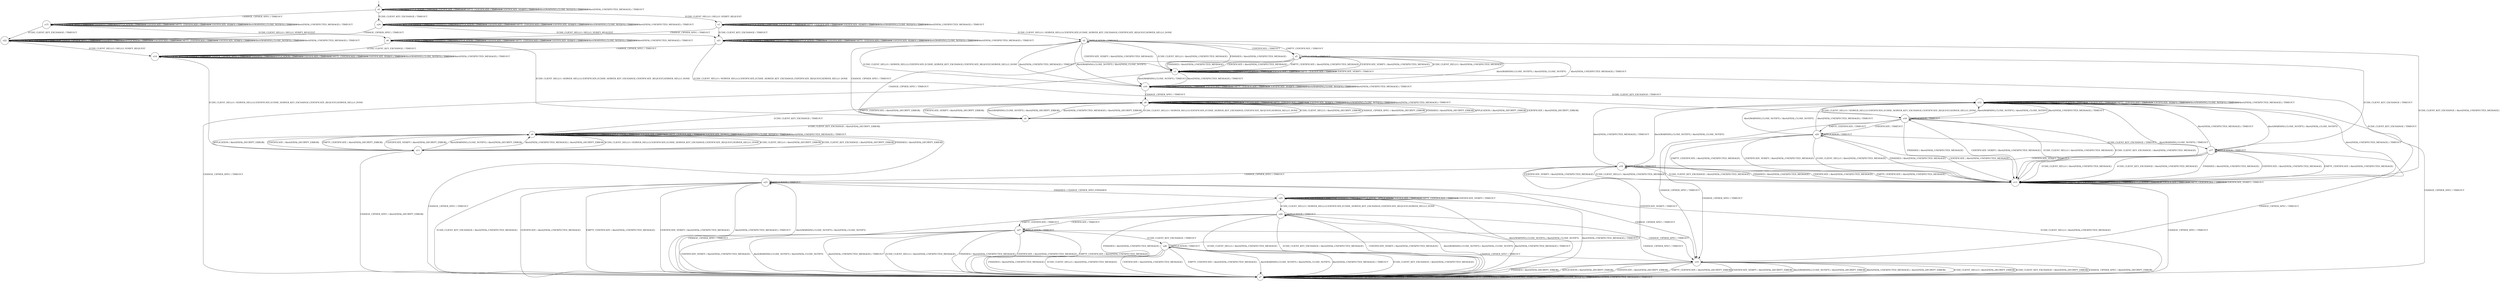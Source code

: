 digraph g {

	s0 [shape="circle" label="s0"];
	s1 [shape="circle" label="s1"];
	s2 [shape="circle" label="s2"];
	s3 [shape="circle" label="s3"];
	s4 [shape="circle" label="s4"];
	s5 [shape="circle" label="s5"];
	s6 [shape="circle" label="s6"];
	s7 [shape="circle" label="s7"];
	s8 [shape="circle" label="s8"];
	s9 [shape="circle" label="s9"];
	s10 [shape="circle" label="s10"];
	s11 [shape="circle" label="s11"];
	s12 [shape="circle" label="s12"];
	s13 [shape="circle" label="s13"];
	s14 [shape="circle" label="s14"];
	s15 [shape="circle" label="s15"];
	s16 [shape="circle" label="s16"];
	s17 [shape="circle" label="s17"];
	s18 [shape="circle" label="s18"];
	s19 [shape="circle" label="s19"];
	s20 [shape="circle" label="s20"];
	s21 [shape="circle" label="s21"];
	s22 [shape="circle" label="s22"];
	s23 [shape="circle" label="s23"];
	s24 [shape="circle" label="s24"];
	s25 [shape="circle" label="s25"];
	s26 [shape="circle" label="s26"];
	s27 [shape="circle" label="s27"];
	s28 [shape="circle" label="s28"];
	s0 -> s1 [label="ECDH_CLIENT_HELLO / HELLO_VERIFY_REQUEST"];
	s0 -> s24 [label="ECDH_CLIENT_KEY_EXCHANGE / TIMEOUT"];
	s0 -> s15 [label="CHANGE_CIPHER_SPEC / TIMEOUT"];
	s0 -> s0 [label="FINISHED / TIMEOUT"];
	s0 -> s0 [label="APPLICATION / TIMEOUT"];
	s0 -> s0 [label="CERTIFICATE / TIMEOUT"];
	s0 -> s0 [label="EMPTY_CERTIFICATE / TIMEOUT"];
	s0 -> s0 [label="CERTIFICATE_VERIFY / TIMEOUT"];
	s0 -> s0 [label="Alert(WARNING,CLOSE_NOTIFY) / TIMEOUT"];
	s0 -> s0 [label="Alert(FATAL,UNEXPECTED_MESSAGE) / TIMEOUT"];
	s1 -> s2 [label="ECDH_CLIENT_HELLO / SERVER_HELLO,CERTIFICATE,ECDHE_SERVER_KEY_EXCHANGE,CERTIFICATE_REQUEST,SERVER_HELLO_DONE"];
	s1 -> s21 [label="ECDH_CLIENT_KEY_EXCHANGE / TIMEOUT"];
	s1 -> s6 [label="CHANGE_CIPHER_SPEC / TIMEOUT"];
	s1 -> s1 [label="FINISHED / TIMEOUT"];
	s1 -> s1 [label="APPLICATION / TIMEOUT"];
	s1 -> s1 [label="CERTIFICATE / TIMEOUT"];
	s1 -> s1 [label="EMPTY_CERTIFICATE / TIMEOUT"];
	s1 -> s1 [label="CERTIFICATE_VERIFY / TIMEOUT"];
	s1 -> s1 [label="Alert(WARNING,CLOSE_NOTIFY) / TIMEOUT"];
	s1 -> s1 [label="Alert(FATAL,UNEXPECTED_MESSAGE) / TIMEOUT"];
	s2 -> s3 [label="ECDH_CLIENT_HELLO / Alert(FATAL,UNEXPECTED_MESSAGE)"];
	s2 -> s13 [label="ECDH_CLIENT_KEY_EXCHANGE / Alert(FATAL,UNEXPECTED_MESSAGE)"];
	s2 -> s4 [label="CHANGE_CIPHER_SPEC / TIMEOUT"];
	s2 -> s3 [label="FINISHED / Alert(FATAL,UNEXPECTED_MESSAGE)"];
	s2 -> s2 [label="APPLICATION / TIMEOUT"];
	s2 -> s5 [label="CERTIFICATE / TIMEOUT"];
	s2 -> s5 [label="EMPTY_CERTIFICATE / TIMEOUT"];
	s2 -> s3 [label="CERTIFICATE_VERIFY / Alert(FATAL,UNEXPECTED_MESSAGE)"];
	s2 -> s10 [label="Alert(WARNING,CLOSE_NOTIFY) / Alert(FATAL,CLOSE_NOTIFY)"];
	s2 -> s10 [label="Alert(FATAL,UNEXPECTED_MESSAGE) / TIMEOUT"];
	s3 -> s3 [label="ECDH_CLIENT_HELLO / TIMEOUT"];
	s3 -> s13 [label="ECDH_CLIENT_KEY_EXCHANGE / TIMEOUT"];
	s3 -> s7 [label="CHANGE_CIPHER_SPEC / TIMEOUT"];
	s3 -> s3 [label="FINISHED / TIMEOUT"];
	s3 -> s3 [label="APPLICATION / TIMEOUT"];
	s3 -> s3 [label="CERTIFICATE / TIMEOUT"];
	s3 -> s3 [label="EMPTY_CERTIFICATE / TIMEOUT"];
	s3 -> s3 [label="CERTIFICATE_VERIFY / TIMEOUT"];
	s3 -> s10 [label="Alert(WARNING,CLOSE_NOTIFY) / TIMEOUT"];
	s3 -> s10 [label="Alert(FATAL,UNEXPECTED_MESSAGE) / TIMEOUT"];
	s4 -> s8 [label="ECDH_CLIENT_HELLO / Alert(FATAL,DECRYPT_ERROR)"];
	s4 -> s9 [label="ECDH_CLIENT_KEY_EXCHANGE / Alert(FATAL,DECRYPT_ERROR)"];
	s4 -> s8 [label="CHANGE_CIPHER_SPEC / Alert(FATAL,DECRYPT_ERROR)"];
	s4 -> s8 [label="FINISHED / Alert(FATAL,DECRYPT_ERROR)"];
	s4 -> s8 [label="APPLICATION / Alert(FATAL,DECRYPT_ERROR)"];
	s4 -> s8 [label="CERTIFICATE / Alert(FATAL,DECRYPT_ERROR)"];
	s4 -> s8 [label="EMPTY_CERTIFICATE / Alert(FATAL,DECRYPT_ERROR)"];
	s4 -> s8 [label="CERTIFICATE_VERIFY / Alert(FATAL,DECRYPT_ERROR)"];
	s4 -> s8 [label="Alert(WARNING,CLOSE_NOTIFY) / Alert(FATAL,DECRYPT_ERROR)"];
	s4 -> s8 [label="Alert(FATAL,UNEXPECTED_MESSAGE) / Alert(FATAL,DECRYPT_ERROR)"];
	s5 -> s3 [label="ECDH_CLIENT_HELLO / Alert(FATAL,UNEXPECTED_MESSAGE)"];
	s5 -> s17 [label="ECDH_CLIENT_KEY_EXCHANGE / TIMEOUT"];
	s5 -> s4 [label="CHANGE_CIPHER_SPEC / TIMEOUT"];
	s5 -> s3 [label="FINISHED / Alert(FATAL,UNEXPECTED_MESSAGE)"];
	s5 -> s5 [label="APPLICATION / TIMEOUT"];
	s5 -> s3 [label="CERTIFICATE / Alert(FATAL,UNEXPECTED_MESSAGE)"];
	s5 -> s3 [label="EMPTY_CERTIFICATE / Alert(FATAL,UNEXPECTED_MESSAGE)"];
	s5 -> s3 [label="CERTIFICATE_VERIFY / Alert(FATAL,UNEXPECTED_MESSAGE)"];
	s5 -> s10 [label="Alert(WARNING,CLOSE_NOTIFY) / Alert(FATAL,CLOSE_NOTIFY)"];
	s5 -> s10 [label="Alert(FATAL,UNEXPECTED_MESSAGE) / TIMEOUT"];
	s6 -> s4 [label="ECDH_CLIENT_HELLO / SERVER_HELLO,CERTIFICATE,ECDHE_SERVER_KEY_EXCHANGE,CERTIFICATE_REQUEST,SERVER_HELLO_DONE"];
	s6 -> s14 [label="ECDH_CLIENT_KEY_EXCHANGE / TIMEOUT"];
	s6 -> s6 [label="CHANGE_CIPHER_SPEC / TIMEOUT"];
	s6 -> s6 [label="FINISHED / TIMEOUT"];
	s6 -> s6 [label="APPLICATION / TIMEOUT"];
	s6 -> s6 [label="CERTIFICATE / TIMEOUT"];
	s6 -> s6 [label="EMPTY_CERTIFICATE / TIMEOUT"];
	s6 -> s6 [label="CERTIFICATE_VERIFY / TIMEOUT"];
	s6 -> s6 [label="Alert(WARNING,CLOSE_NOTIFY) / TIMEOUT"];
	s6 -> s6 [label="Alert(FATAL,UNEXPECTED_MESSAGE) / TIMEOUT"];
	s7 -> s7 [label="ECDH_CLIENT_HELLO / TIMEOUT"];
	s7 -> s7 [label="ECDH_CLIENT_KEY_EXCHANGE / TIMEOUT"];
	s7 -> s7 [label="CHANGE_CIPHER_SPEC / TIMEOUT"];
	s7 -> s7 [label="FINISHED / TIMEOUT"];
	s7 -> s7 [label="APPLICATION / TIMEOUT"];
	s7 -> s7 [label="CERTIFICATE / TIMEOUT"];
	s7 -> s7 [label="EMPTY_CERTIFICATE / TIMEOUT"];
	s7 -> s7 [label="CERTIFICATE_VERIFY / TIMEOUT"];
	s7 -> s7 [label="Alert(WARNING,CLOSE_NOTIFY) / TIMEOUT"];
	s7 -> s7 [label="Alert(FATAL,UNEXPECTED_MESSAGE) / TIMEOUT"];
	s8 -> s4 [label="ECDH_CLIENT_HELLO / SERVER_HELLO,CERTIFICATE,ECDHE_SERVER_KEY_EXCHANGE,CERTIFICATE_REQUEST,SERVER_HELLO_DONE"];
	s8 -> s9 [label="ECDH_CLIENT_KEY_EXCHANGE / TIMEOUT"];
	s8 -> s8 [label="CHANGE_CIPHER_SPEC / TIMEOUT"];
	s8 -> s8 [label="FINISHED / TIMEOUT"];
	s8 -> s8 [label="APPLICATION / TIMEOUT"];
	s8 -> s8 [label="CERTIFICATE / TIMEOUT"];
	s8 -> s8 [label="EMPTY_CERTIFICATE / TIMEOUT"];
	s8 -> s8 [label="CERTIFICATE_VERIFY / TIMEOUT"];
	s8 -> s8 [label="Alert(WARNING,CLOSE_NOTIFY) / TIMEOUT"];
	s8 -> s8 [label="Alert(FATAL,UNEXPECTED_MESSAGE) / TIMEOUT"];
	s9 -> s11 [label="ECDH_CLIENT_HELLO / SERVER_HELLO,CERTIFICATE,ECDHE_SERVER_KEY_EXCHANGE,CERTIFICATE_REQUEST,SERVER_HELLO_DONE"];
	s9 -> s9 [label="ECDH_CLIENT_KEY_EXCHANGE / TIMEOUT"];
	s9 -> s7 [label="CHANGE_CIPHER_SPEC / TIMEOUT"];
	s9 -> s9 [label="FINISHED / TIMEOUT"];
	s9 -> s9 [label="APPLICATION / TIMEOUT"];
	s9 -> s9 [label="CERTIFICATE / TIMEOUT"];
	s9 -> s9 [label="EMPTY_CERTIFICATE / TIMEOUT"];
	s9 -> s9 [label="CERTIFICATE_VERIFY / TIMEOUT"];
	s9 -> s9 [label="Alert(WARNING,CLOSE_NOTIFY) / TIMEOUT"];
	s9 -> s9 [label="Alert(FATAL,UNEXPECTED_MESSAGE) / TIMEOUT"];
	s10 -> s2 [label="ECDH_CLIENT_HELLO / SERVER_HELLO,CERTIFICATE,ECDHE_SERVER_KEY_EXCHANGE,CERTIFICATE_REQUEST,SERVER_HELLO_DONE"];
	s10 -> s12 [label="ECDH_CLIENT_KEY_EXCHANGE / TIMEOUT"];
	s10 -> s8 [label="CHANGE_CIPHER_SPEC / TIMEOUT"];
	s10 -> s10 [label="FINISHED / TIMEOUT"];
	s10 -> s10 [label="APPLICATION / TIMEOUT"];
	s10 -> s10 [label="CERTIFICATE / TIMEOUT"];
	s10 -> s10 [label="EMPTY_CERTIFICATE / TIMEOUT"];
	s10 -> s10 [label="CERTIFICATE_VERIFY / TIMEOUT"];
	s10 -> s10 [label="Alert(WARNING,CLOSE_NOTIFY) / TIMEOUT"];
	s10 -> s10 [label="Alert(FATAL,UNEXPECTED_MESSAGE) / TIMEOUT"];
	s11 -> s9 [label="ECDH_CLIENT_HELLO / Alert(FATAL,DECRYPT_ERROR)"];
	s11 -> s9 [label="ECDH_CLIENT_KEY_EXCHANGE / Alert(FATAL,DECRYPT_ERROR)"];
	s11 -> s7 [label="CHANGE_CIPHER_SPEC / Alert(FATAL,DECRYPT_ERROR)"];
	s11 -> s9 [label="FINISHED / Alert(FATAL,DECRYPT_ERROR)"];
	s11 -> s9 [label="APPLICATION / Alert(FATAL,DECRYPT_ERROR)"];
	s11 -> s9 [label="CERTIFICATE / Alert(FATAL,DECRYPT_ERROR)"];
	s11 -> s9 [label="EMPTY_CERTIFICATE / Alert(FATAL,DECRYPT_ERROR)"];
	s11 -> s9 [label="CERTIFICATE_VERIFY / Alert(FATAL,DECRYPT_ERROR)"];
	s11 -> s9 [label="Alert(WARNING,CLOSE_NOTIFY) / Alert(FATAL,DECRYPT_ERROR)"];
	s11 -> s9 [label="Alert(FATAL,UNEXPECTED_MESSAGE) / Alert(FATAL,DECRYPT_ERROR)"];
	s12 -> s16 [label="ECDH_CLIENT_HELLO / SERVER_HELLO,CERTIFICATE,ECDHE_SERVER_KEY_EXCHANGE,CERTIFICATE_REQUEST,SERVER_HELLO_DONE"];
	s12 -> s12 [label="ECDH_CLIENT_KEY_EXCHANGE / TIMEOUT"];
	s12 -> s7 [label="CHANGE_CIPHER_SPEC / TIMEOUT"];
	s12 -> s12 [label="FINISHED / TIMEOUT"];
	s12 -> s12 [label="APPLICATION / TIMEOUT"];
	s12 -> s12 [label="CERTIFICATE / TIMEOUT"];
	s12 -> s12 [label="EMPTY_CERTIFICATE / TIMEOUT"];
	s12 -> s12 [label="CERTIFICATE_VERIFY / TIMEOUT"];
	s12 -> s12 [label="Alert(WARNING,CLOSE_NOTIFY) / TIMEOUT"];
	s12 -> s12 [label="Alert(FATAL,UNEXPECTED_MESSAGE) / TIMEOUT"];
	s13 -> s13 [label="ECDH_CLIENT_HELLO / TIMEOUT"];
	s13 -> s13 [label="ECDH_CLIENT_KEY_EXCHANGE / TIMEOUT"];
	s13 -> s7 [label="CHANGE_CIPHER_SPEC / TIMEOUT"];
	s13 -> s13 [label="FINISHED / TIMEOUT"];
	s13 -> s13 [label="APPLICATION / TIMEOUT"];
	s13 -> s13 [label="CERTIFICATE / TIMEOUT"];
	s13 -> s13 [label="EMPTY_CERTIFICATE / TIMEOUT"];
	s13 -> s13 [label="CERTIFICATE_VERIFY / TIMEOUT"];
	s13 -> s12 [label="Alert(WARNING,CLOSE_NOTIFY) / TIMEOUT"];
	s13 -> s12 [label="Alert(FATAL,UNEXPECTED_MESSAGE) / TIMEOUT"];
	s14 -> s11 [label="ECDH_CLIENT_HELLO / SERVER_HELLO,CERTIFICATE,ECDHE_SERVER_KEY_EXCHANGE,CERTIFICATE_REQUEST,SERVER_HELLO_DONE"];
	s14 -> s14 [label="ECDH_CLIENT_KEY_EXCHANGE / TIMEOUT"];
	s14 -> s14 [label="CHANGE_CIPHER_SPEC / TIMEOUT"];
	s14 -> s14 [label="FINISHED / TIMEOUT"];
	s14 -> s14 [label="APPLICATION / TIMEOUT"];
	s14 -> s14 [label="CERTIFICATE / TIMEOUT"];
	s14 -> s14 [label="EMPTY_CERTIFICATE / TIMEOUT"];
	s14 -> s14 [label="CERTIFICATE_VERIFY / TIMEOUT"];
	s14 -> s14 [label="Alert(WARNING,CLOSE_NOTIFY) / TIMEOUT"];
	s14 -> s14 [label="Alert(FATAL,UNEXPECTED_MESSAGE) / TIMEOUT"];
	s15 -> s6 [label="ECDH_CLIENT_HELLO / HELLO_VERIFY_REQUEST"];
	s15 -> s22 [label="ECDH_CLIENT_KEY_EXCHANGE / TIMEOUT"];
	s15 -> s15 [label="CHANGE_CIPHER_SPEC / TIMEOUT"];
	s15 -> s15 [label="FINISHED / TIMEOUT"];
	s15 -> s15 [label="APPLICATION / TIMEOUT"];
	s15 -> s15 [label="CERTIFICATE / TIMEOUT"];
	s15 -> s15 [label="EMPTY_CERTIFICATE / TIMEOUT"];
	s15 -> s15 [label="CERTIFICATE_VERIFY / TIMEOUT"];
	s15 -> s15 [label="Alert(WARNING,CLOSE_NOTIFY) / TIMEOUT"];
	s15 -> s15 [label="Alert(FATAL,UNEXPECTED_MESSAGE) / TIMEOUT"];
	s16 -> s13 [label="ECDH_CLIENT_HELLO / Alert(FATAL,UNEXPECTED_MESSAGE)"];
	s16 -> s13 [label="ECDH_CLIENT_KEY_EXCHANGE / Alert(FATAL,UNEXPECTED_MESSAGE)"];
	s16 -> s19 [label="CHANGE_CIPHER_SPEC / TIMEOUT"];
	s16 -> s13 [label="FINISHED / Alert(FATAL,UNEXPECTED_MESSAGE)"];
	s16 -> s16 [label="APPLICATION / TIMEOUT"];
	s16 -> s20 [label="CERTIFICATE / TIMEOUT"];
	s16 -> s20 [label="EMPTY_CERTIFICATE / TIMEOUT"];
	s16 -> s13 [label="CERTIFICATE_VERIFY / Alert(FATAL,UNEXPECTED_MESSAGE)"];
	s16 -> s12 [label="Alert(WARNING,CLOSE_NOTIFY) / Alert(FATAL,CLOSE_NOTIFY)"];
	s16 -> s12 [label="Alert(FATAL,UNEXPECTED_MESSAGE) / TIMEOUT"];
	s17 -> s13 [label="ECDH_CLIENT_HELLO / Alert(FATAL,UNEXPECTED_MESSAGE)"];
	s17 -> s13 [label="ECDH_CLIENT_KEY_EXCHANGE / Alert(FATAL,UNEXPECTED_MESSAGE)"];
	s17 -> s19 [label="CHANGE_CIPHER_SPEC / TIMEOUT"];
	s17 -> s13 [label="FINISHED / Alert(FATAL,UNEXPECTED_MESSAGE)"];
	s17 -> s17 [label="APPLICATION / TIMEOUT"];
	s17 -> s13 [label="CERTIFICATE / Alert(FATAL,UNEXPECTED_MESSAGE)"];
	s17 -> s13 [label="EMPTY_CERTIFICATE / Alert(FATAL,UNEXPECTED_MESSAGE)"];
	s17 -> s18 [label="CERTIFICATE_VERIFY / TIMEOUT"];
	s17 -> s12 [label="Alert(WARNING,CLOSE_NOTIFY) / Alert(FATAL,CLOSE_NOTIFY)"];
	s17 -> s12 [label="Alert(FATAL,UNEXPECTED_MESSAGE) / TIMEOUT"];
	s18 -> s13 [label="ECDH_CLIENT_HELLO / Alert(FATAL,UNEXPECTED_MESSAGE)"];
	s18 -> s13 [label="ECDH_CLIENT_KEY_EXCHANGE / Alert(FATAL,UNEXPECTED_MESSAGE)"];
	s18 -> s23 [label="CHANGE_CIPHER_SPEC / TIMEOUT"];
	s18 -> s13 [label="FINISHED / Alert(FATAL,UNEXPECTED_MESSAGE)"];
	s18 -> s18 [label="APPLICATION / TIMEOUT"];
	s18 -> s13 [label="CERTIFICATE / Alert(FATAL,UNEXPECTED_MESSAGE)"];
	s18 -> s13 [label="EMPTY_CERTIFICATE / Alert(FATAL,UNEXPECTED_MESSAGE)"];
	s18 -> s13 [label="CERTIFICATE_VERIFY / Alert(FATAL,UNEXPECTED_MESSAGE)"];
	s18 -> s12 [label="Alert(WARNING,CLOSE_NOTIFY) / Alert(FATAL,CLOSE_NOTIFY)"];
	s18 -> s12 [label="Alert(FATAL,UNEXPECTED_MESSAGE) / TIMEOUT"];
	s19 -> s7 [label="ECDH_CLIENT_HELLO / Alert(FATAL,DECRYPT_ERROR)"];
	s19 -> s7 [label="ECDH_CLIENT_KEY_EXCHANGE / Alert(FATAL,DECRYPT_ERROR)"];
	s19 -> s7 [label="CHANGE_CIPHER_SPEC / Alert(FATAL,DECRYPT_ERROR)"];
	s19 -> s7 [label="FINISHED / Alert(FATAL,DECRYPT_ERROR)"];
	s19 -> s7 [label="APPLICATION / Alert(FATAL,DECRYPT_ERROR)"];
	s19 -> s7 [label="CERTIFICATE / Alert(FATAL,DECRYPT_ERROR)"];
	s19 -> s7 [label="EMPTY_CERTIFICATE / Alert(FATAL,DECRYPT_ERROR)"];
	s19 -> s7 [label="CERTIFICATE_VERIFY / Alert(FATAL,DECRYPT_ERROR)"];
	s19 -> s7 [label="Alert(WARNING,CLOSE_NOTIFY) / Alert(FATAL,DECRYPT_ERROR)"];
	s19 -> s7 [label="Alert(FATAL,UNEXPECTED_MESSAGE) / Alert(FATAL,DECRYPT_ERROR)"];
	s20 -> s13 [label="ECDH_CLIENT_HELLO / Alert(FATAL,UNEXPECTED_MESSAGE)"];
	s20 -> s17 [label="ECDH_CLIENT_KEY_EXCHANGE / TIMEOUT"];
	s20 -> s19 [label="CHANGE_CIPHER_SPEC / TIMEOUT"];
	s20 -> s13 [label="FINISHED / Alert(FATAL,UNEXPECTED_MESSAGE)"];
	s20 -> s20 [label="APPLICATION / TIMEOUT"];
	s20 -> s13 [label="CERTIFICATE / Alert(FATAL,UNEXPECTED_MESSAGE)"];
	s20 -> s13 [label="EMPTY_CERTIFICATE / Alert(FATAL,UNEXPECTED_MESSAGE)"];
	s20 -> s13 [label="CERTIFICATE_VERIFY / Alert(FATAL,UNEXPECTED_MESSAGE)"];
	s20 -> s12 [label="Alert(WARNING,CLOSE_NOTIFY) / Alert(FATAL,CLOSE_NOTIFY)"];
	s20 -> s12 [label="Alert(FATAL,UNEXPECTED_MESSAGE) / TIMEOUT"];
	s21 -> s16 [label="ECDH_CLIENT_HELLO / SERVER_HELLO,CERTIFICATE,ECDHE_SERVER_KEY_EXCHANGE,CERTIFICATE_REQUEST,SERVER_HELLO_DONE"];
	s21 -> s21 [label="ECDH_CLIENT_KEY_EXCHANGE / TIMEOUT"];
	s21 -> s14 [label="CHANGE_CIPHER_SPEC / TIMEOUT"];
	s21 -> s21 [label="FINISHED / TIMEOUT"];
	s21 -> s21 [label="APPLICATION / TIMEOUT"];
	s21 -> s21 [label="CERTIFICATE / TIMEOUT"];
	s21 -> s21 [label="EMPTY_CERTIFICATE / TIMEOUT"];
	s21 -> s21 [label="CERTIFICATE_VERIFY / TIMEOUT"];
	s21 -> s21 [label="Alert(WARNING,CLOSE_NOTIFY) / TIMEOUT"];
	s21 -> s21 [label="Alert(FATAL,UNEXPECTED_MESSAGE) / TIMEOUT"];
	s22 -> s14 [label="ECDH_CLIENT_HELLO / HELLO_VERIFY_REQUEST"];
	s22 -> s22 [label="ECDH_CLIENT_KEY_EXCHANGE / TIMEOUT"];
	s22 -> s22 [label="CHANGE_CIPHER_SPEC / TIMEOUT"];
	s22 -> s22 [label="FINISHED / TIMEOUT"];
	s22 -> s22 [label="APPLICATION / TIMEOUT"];
	s22 -> s22 [label="CERTIFICATE / TIMEOUT"];
	s22 -> s22 [label="EMPTY_CERTIFICATE / TIMEOUT"];
	s22 -> s22 [label="CERTIFICATE_VERIFY / TIMEOUT"];
	s22 -> s22 [label="Alert(WARNING,CLOSE_NOTIFY) / TIMEOUT"];
	s22 -> s22 [label="Alert(FATAL,UNEXPECTED_MESSAGE) / TIMEOUT"];
	s23 -> s7 [label="ECDH_CLIENT_HELLO / Alert(FATAL,UNEXPECTED_MESSAGE)"];
	s23 -> s7 [label="ECDH_CLIENT_KEY_EXCHANGE / Alert(FATAL,UNEXPECTED_MESSAGE)"];
	s23 -> s19 [label="CHANGE_CIPHER_SPEC / TIMEOUT"];
	s23 -> s25 [label="FINISHED / CHANGE_CIPHER_SPEC,FINISHED"];
	s23 -> s23 [label="APPLICATION / TIMEOUT"];
	s23 -> s7 [label="CERTIFICATE / Alert(FATAL,UNEXPECTED_MESSAGE)"];
	s23 -> s7 [label="EMPTY_CERTIFICATE / Alert(FATAL,UNEXPECTED_MESSAGE)"];
	s23 -> s7 [label="CERTIFICATE_VERIFY / Alert(FATAL,UNEXPECTED_MESSAGE)"];
	s23 -> s7 [label="Alert(WARNING,CLOSE_NOTIFY) / Alert(FATAL,CLOSE_NOTIFY)"];
	s23 -> s7 [label="Alert(FATAL,UNEXPECTED_MESSAGE) / TIMEOUT"];
	s24 -> s21 [label="ECDH_CLIENT_HELLO / HELLO_VERIFY_REQUEST"];
	s24 -> s24 [label="ECDH_CLIENT_KEY_EXCHANGE / TIMEOUT"];
	s24 -> s22 [label="CHANGE_CIPHER_SPEC / TIMEOUT"];
	s24 -> s24 [label="FINISHED / TIMEOUT"];
	s24 -> s24 [label="APPLICATION / TIMEOUT"];
	s24 -> s24 [label="CERTIFICATE / TIMEOUT"];
	s24 -> s24 [label="EMPTY_CERTIFICATE / TIMEOUT"];
	s24 -> s24 [label="CERTIFICATE_VERIFY / TIMEOUT"];
	s24 -> s24 [label="Alert(WARNING,CLOSE_NOTIFY) / TIMEOUT"];
	s24 -> s24 [label="Alert(FATAL,UNEXPECTED_MESSAGE) / TIMEOUT"];
	s25 -> s26 [label="ECDH_CLIENT_HELLO / SERVER_HELLO,CERTIFICATE,ECDHE_SERVER_KEY_EXCHANGE,CERTIFICATE_REQUEST,SERVER_HELLO_DONE"];
	s25 -> s25 [label="ECDH_CLIENT_KEY_EXCHANGE / TIMEOUT"];
	s25 -> s7 [label="CHANGE_CIPHER_SPEC / TIMEOUT"];
	s25 -> s25 [label="FINISHED / TIMEOUT"];
	s25 -> s25 [label="APPLICATION / APPLICATION"];
	s25 -> s25 [label="CERTIFICATE / TIMEOUT"];
	s25 -> s25 [label="EMPTY_CERTIFICATE / TIMEOUT"];
	s25 -> s25 [label="CERTIFICATE_VERIFY / TIMEOUT"];
	s25 -> s7 [label="Alert(WARNING,CLOSE_NOTIFY) / Alert(FATAL,CLOSE_NOTIFY)"];
	s25 -> s7 [label="Alert(FATAL,UNEXPECTED_MESSAGE) / TIMEOUT"];
	s26 -> s7 [label="ECDH_CLIENT_HELLO / Alert(FATAL,UNEXPECTED_MESSAGE)"];
	s26 -> s7 [label="ECDH_CLIENT_KEY_EXCHANGE / Alert(FATAL,UNEXPECTED_MESSAGE)"];
	s26 -> s19 [label="CHANGE_CIPHER_SPEC / TIMEOUT"];
	s26 -> s7 [label="FINISHED / Alert(FATAL,UNEXPECTED_MESSAGE)"];
	s26 -> s26 [label="APPLICATION / TIMEOUT"];
	s26 -> s27 [label="CERTIFICATE / TIMEOUT"];
	s26 -> s27 [label="EMPTY_CERTIFICATE / TIMEOUT"];
	s26 -> s7 [label="CERTIFICATE_VERIFY / Alert(FATAL,UNEXPECTED_MESSAGE)"];
	s26 -> s7 [label="Alert(WARNING,CLOSE_NOTIFY) / Alert(FATAL,CLOSE_NOTIFY)"];
	s26 -> s7 [label="Alert(FATAL,UNEXPECTED_MESSAGE) / TIMEOUT"];
	s27 -> s7 [label="ECDH_CLIENT_HELLO / Alert(FATAL,UNEXPECTED_MESSAGE)"];
	s27 -> s28 [label="ECDH_CLIENT_KEY_EXCHANGE / TIMEOUT"];
	s27 -> s19 [label="CHANGE_CIPHER_SPEC / TIMEOUT"];
	s27 -> s7 [label="FINISHED / Alert(FATAL,UNEXPECTED_MESSAGE)"];
	s27 -> s27 [label="APPLICATION / TIMEOUT"];
	s27 -> s7 [label="CERTIFICATE / Alert(FATAL,UNEXPECTED_MESSAGE)"];
	s27 -> s7 [label="EMPTY_CERTIFICATE / Alert(FATAL,UNEXPECTED_MESSAGE)"];
	s27 -> s7 [label="CERTIFICATE_VERIFY / Alert(FATAL,UNEXPECTED_MESSAGE)"];
	s27 -> s7 [label="Alert(WARNING,CLOSE_NOTIFY) / Alert(FATAL,CLOSE_NOTIFY)"];
	s27 -> s7 [label="Alert(FATAL,UNEXPECTED_MESSAGE) / TIMEOUT"];
	s28 -> s7 [label="ECDH_CLIENT_HELLO / Alert(FATAL,UNEXPECTED_MESSAGE)"];
	s28 -> s7 [label="ECDH_CLIENT_KEY_EXCHANGE / Alert(FATAL,UNEXPECTED_MESSAGE)"];
	s28 -> s19 [label="CHANGE_CIPHER_SPEC / TIMEOUT"];
	s28 -> s7 [label="FINISHED / Alert(FATAL,UNEXPECTED_MESSAGE)"];
	s28 -> s28 [label="APPLICATION / TIMEOUT"];
	s28 -> s7 [label="CERTIFICATE / Alert(FATAL,UNEXPECTED_MESSAGE)"];
	s28 -> s7 [label="EMPTY_CERTIFICATE / Alert(FATAL,UNEXPECTED_MESSAGE)"];
	s28 -> s18 [label="CERTIFICATE_VERIFY / TIMEOUT"];
	s28 -> s7 [label="Alert(WARNING,CLOSE_NOTIFY) / Alert(FATAL,CLOSE_NOTIFY)"];
	s28 -> s7 [label="Alert(FATAL,UNEXPECTED_MESSAGE) / TIMEOUT"];

__start0 [label="" shape="none" width="0" height="0"];
__start0 -> s0;

}
